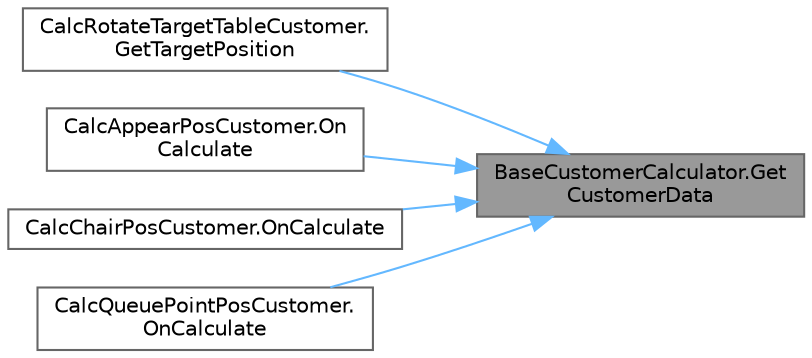 digraph "BaseCustomerCalculator.GetCustomerData"
{
 // LATEX_PDF_SIZE
  bgcolor="transparent";
  edge [fontname=Helvetica,fontsize=10,labelfontname=Helvetica,labelfontsize=10];
  node [fontname=Helvetica,fontsize=10,shape=box,height=0.2,width=0.4];
  rankdir="RL";
  Node1 [id="Node000001",label="BaseCustomerCalculator.Get\lCustomerData",height=0.2,width=0.4,color="gray40", fillcolor="grey60", style="filled", fontcolor="black",tooltip="客情報が存在するかのチェック"];
  Node1 -> Node2 [id="edge5_Node000001_Node000002",dir="back",color="steelblue1",style="solid",tooltip=" "];
  Node2 [id="Node000002",label="CalcRotateTargetTableCustomer.\lGetTargetPosition",height=0.2,width=0.4,color="grey40", fillcolor="white", style="filled",URL="$class_calc_rotate_target_table_customer.html#a985e6f3b1ceef0d197be256382f80870",tooltip=" "];
  Node1 -> Node3 [id="edge6_Node000001_Node000003",dir="back",color="steelblue1",style="solid",tooltip=" "];
  Node3 [id="Node000003",label="CalcAppearPosCustomer.On\lCalculate",height=0.2,width=0.4,color="grey40", fillcolor="white", style="filled",URL="$class_calc_appear_pos_customer.html#a0177374b8df462d2c4f4cfe7f6d0d518",tooltip=" "];
  Node1 -> Node4 [id="edge7_Node000001_Node000004",dir="back",color="steelblue1",style="solid",tooltip=" "];
  Node4 [id="Node000004",label="CalcChairPosCustomer.OnCalculate",height=0.2,width=0.4,color="grey40", fillcolor="white", style="filled",URL="$class_calc_chair_pos_customer.html#adceb041039e0a21394f943daac529ee9",tooltip=" "];
  Node1 -> Node5 [id="edge8_Node000001_Node000005",dir="back",color="steelblue1",style="solid",tooltip=" "];
  Node5 [id="Node000005",label="CalcQueuePointPosCustomer.\lOnCalculate",height=0.2,width=0.4,color="grey40", fillcolor="white", style="filled",URL="$class_calc_queue_point_pos_customer.html#ae0ac0c521b60fb0e3684360f3500b403",tooltip=" "];
}

